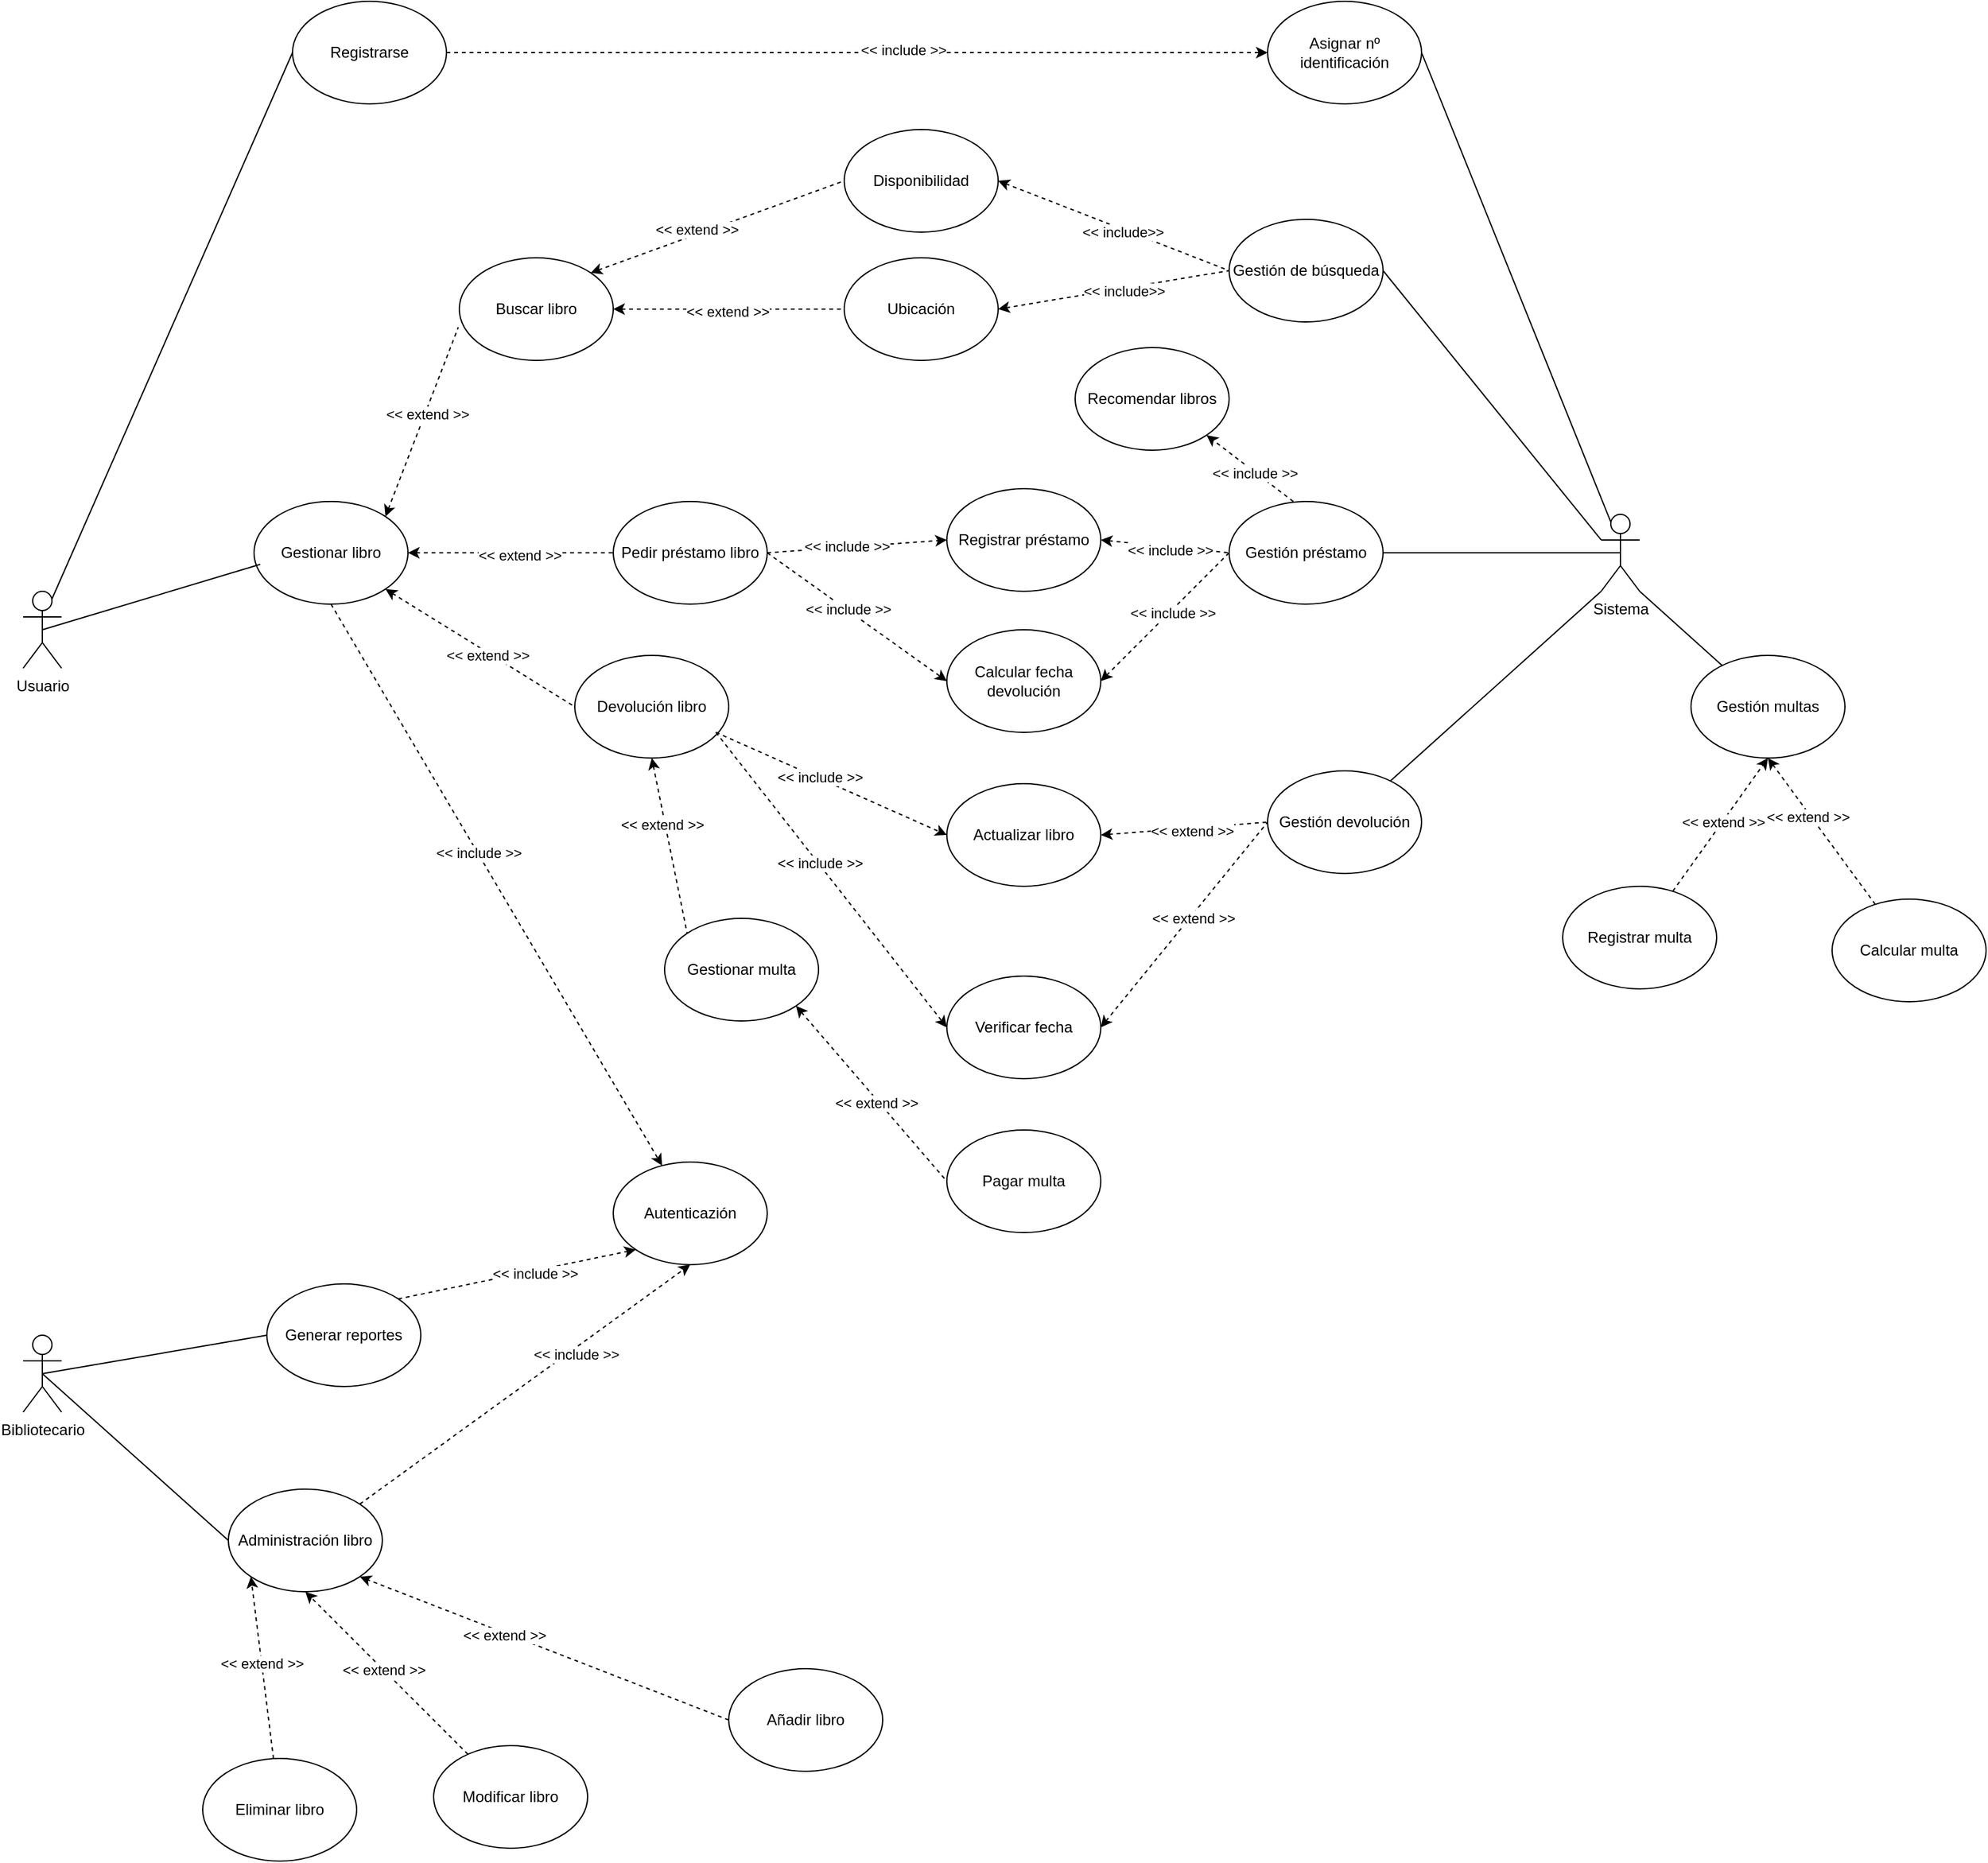 <mxfile version="25.0.2">
  <diagram name="Página-1" id="cUuC6Gz3O_HACW127Klm">
    <mxGraphModel dx="1912" dy="2348" grid="1" gridSize="10" guides="1" tooltips="1" connect="1" arrows="1" fold="1" page="1" pageScale="1" pageWidth="827" pageHeight="1169" math="0" shadow="0">
      <root>
        <mxCell id="0" />
        <mxCell id="1" parent="0" />
        <mxCell id="R5uc6-CQnrBGBFZ5KooZ-49" style="rounded=0;orthogonalLoop=1;jettySize=auto;html=1;exitX=0.75;exitY=0.1;exitDx=0;exitDy=0;exitPerimeter=0;entryX=0;entryY=0.5;entryDx=0;entryDy=0;endArrow=none;endFill=0;" parent="1" source="RJvG36Jgqyz68Tepp9Q1-1" target="R5uc6-CQnrBGBFZ5KooZ-47" edge="1">
          <mxGeometry relative="1" as="geometry" />
        </mxCell>
        <mxCell id="RJvG36Jgqyz68Tepp9Q1-1" value="Usuario" style="shape=umlActor;verticalLabelPosition=bottom;verticalAlign=top;html=1;outlineConnect=0;" parent="1" vertex="1">
          <mxGeometry x="50" y="140" width="30" height="60" as="geometry" />
        </mxCell>
        <mxCell id="RJvG36Jgqyz68Tepp9Q1-2" value="Autenticazión" style="ellipse;whiteSpace=wrap;html=1;" parent="1" vertex="1">
          <mxGeometry x="510" y="585" width="120" height="80" as="geometry" />
        </mxCell>
        <mxCell id="t33CJA8208JYHmQ1H5E5-12" style="rounded=0;orthogonalLoop=1;jettySize=auto;html=1;exitX=0.5;exitY=1;exitDx=0;exitDy=0;dashed=1;" parent="1" source="t33CJA8208JYHmQ1H5E5-1" target="RJvG36Jgqyz68Tepp9Q1-2" edge="1">
          <mxGeometry relative="1" as="geometry" />
        </mxCell>
        <mxCell id="t33CJA8208JYHmQ1H5E5-13" value="&amp;lt;&amp;lt; include &amp;gt;&amp;gt;" style="edgeLabel;html=1;align=center;verticalAlign=middle;resizable=0;points=[];" parent="t33CJA8208JYHmQ1H5E5-12" vertex="1" connectable="0">
          <mxGeometry x="-0.114" y="1" relative="1" as="geometry">
            <mxPoint as="offset" />
          </mxGeometry>
        </mxCell>
        <mxCell id="t33CJA8208JYHmQ1H5E5-1" value="Gestionar libro" style="ellipse;whiteSpace=wrap;html=1;" parent="1" vertex="1">
          <mxGeometry x="230" y="70" width="120" height="80" as="geometry" />
        </mxCell>
        <mxCell id="R5uc6-CQnrBGBFZ5KooZ-57" style="rounded=0;orthogonalLoop=1;jettySize=auto;html=1;exitX=1;exitY=0;exitDx=0;exitDy=0;entryX=0;entryY=0.5;entryDx=0;entryDy=0;dashed=1;endArrow=none;endFill=0;startArrow=classic;startFill=1;" parent="1" source="t33CJA8208JYHmQ1H5E5-2" target="R5uc6-CQnrBGBFZ5KooZ-55" edge="1">
          <mxGeometry relative="1" as="geometry" />
        </mxCell>
        <mxCell id="R5uc6-CQnrBGBFZ5KooZ-60" value="&amp;lt;&amp;lt; extend &amp;gt;&amp;gt;" style="edgeLabel;html=1;align=center;verticalAlign=middle;resizable=0;points=[];" parent="R5uc6-CQnrBGBFZ5KooZ-57" vertex="1" connectable="0">
          <mxGeometry x="-0.147" y="4" relative="1" as="geometry">
            <mxPoint as="offset" />
          </mxGeometry>
        </mxCell>
        <mxCell id="R5uc6-CQnrBGBFZ5KooZ-58" style="rounded=0;orthogonalLoop=1;jettySize=auto;html=1;exitX=1;exitY=0.5;exitDx=0;exitDy=0;entryX=0;entryY=0.5;entryDx=0;entryDy=0;startArrow=classic;startFill=1;endArrow=none;endFill=0;dashed=1;" parent="1" source="t33CJA8208JYHmQ1H5E5-2" target="R5uc6-CQnrBGBFZ5KooZ-56" edge="1">
          <mxGeometry relative="1" as="geometry" />
        </mxCell>
        <mxCell id="R5uc6-CQnrBGBFZ5KooZ-59" value="&amp;lt;&amp;lt; extend &amp;gt;&amp;gt;" style="edgeLabel;html=1;align=center;verticalAlign=middle;resizable=0;points=[];" parent="R5uc6-CQnrBGBFZ5KooZ-58" vertex="1" connectable="0">
          <mxGeometry x="-0.018" y="-2" relative="1" as="geometry">
            <mxPoint as="offset" />
          </mxGeometry>
        </mxCell>
        <mxCell id="t33CJA8208JYHmQ1H5E5-2" value="Buscar libro" style="ellipse;whiteSpace=wrap;html=1;" parent="1" vertex="1">
          <mxGeometry x="390" y="-120" width="120" height="80" as="geometry" />
        </mxCell>
        <mxCell id="t33CJA8208JYHmQ1H5E5-3" value="Pedir préstamo libro" style="ellipse;whiteSpace=wrap;html=1;" parent="1" vertex="1">
          <mxGeometry x="510" y="70" width="120" height="80" as="geometry" />
        </mxCell>
        <mxCell id="Hn9pBRJLNFqxEXgLAd93-1" style="rounded=0;orthogonalLoop=1;jettySize=auto;html=1;exitX=0.5;exitY=1;exitDx=0;exitDy=0;entryX=0;entryY=0;entryDx=0;entryDy=0;dashed=1;endArrow=none;endFill=0;startArrow=classic;startFill=1;" parent="1" source="t33CJA8208JYHmQ1H5E5-4" target="t33CJA8208JYHmQ1H5E5-41" edge="1">
          <mxGeometry relative="1" as="geometry" />
        </mxCell>
        <mxCell id="Hn9pBRJLNFqxEXgLAd93-2" value="&amp;lt;&amp;lt; extend &amp;gt;&amp;gt;" style="edgeLabel;html=1;align=center;verticalAlign=middle;resizable=0;points=[];" parent="Hn9pBRJLNFqxEXgLAd93-1" vertex="1" connectable="0">
          <mxGeometry x="-0.246" y="-3" relative="1" as="geometry">
            <mxPoint as="offset" />
          </mxGeometry>
        </mxCell>
        <mxCell id="t33CJA8208JYHmQ1H5E5-4" value="Devolución libro" style="ellipse;whiteSpace=wrap;html=1;" parent="1" vertex="1">
          <mxGeometry x="480" y="190" width="120" height="80" as="geometry" />
        </mxCell>
        <mxCell id="t33CJA8208JYHmQ1H5E5-5" value="Registrar préstamo" style="ellipse;whiteSpace=wrap;html=1;" parent="1" vertex="1">
          <mxGeometry x="770" y="60" width="120" height="80" as="geometry" />
        </mxCell>
        <mxCell id="t33CJA8208JYHmQ1H5E5-6" value="Calcular fecha devolución" style="ellipse;whiteSpace=wrap;html=1;" parent="1" vertex="1">
          <mxGeometry x="770" y="170" width="120" height="80" as="geometry" />
        </mxCell>
        <mxCell id="R5uc6-CQnrBGBFZ5KooZ-52" style="rounded=0;orthogonalLoop=1;jettySize=auto;html=1;exitX=0.25;exitY=0.1;exitDx=0;exitDy=0;exitPerimeter=0;entryX=1;entryY=0.5;entryDx=0;entryDy=0;endArrow=none;endFill=0;" parent="1" source="t33CJA8208JYHmQ1H5E5-8" target="R5uc6-CQnrBGBFZ5KooZ-48" edge="1">
          <mxGeometry relative="1" as="geometry" />
        </mxCell>
        <mxCell id="R5uc6-CQnrBGBFZ5KooZ-53" style="rounded=0;orthogonalLoop=1;jettySize=auto;html=1;exitX=0;exitY=0.333;exitDx=0;exitDy=0;exitPerimeter=0;endArrow=none;endFill=0;entryX=1;entryY=0.5;entryDx=0;entryDy=0;" parent="1" source="t33CJA8208JYHmQ1H5E5-8" target="R5uc6-CQnrBGBFZ5KooZ-54" edge="1">
          <mxGeometry relative="1" as="geometry">
            <mxPoint x="960" y="-50" as="targetPoint" />
          </mxGeometry>
        </mxCell>
        <mxCell id="t33CJA8208JYHmQ1H5E5-8" value="Sistema" style="shape=umlActor;verticalLabelPosition=bottom;verticalAlign=top;html=1;outlineConnect=0;" parent="1" vertex="1">
          <mxGeometry x="1280" y="80" width="30" height="60" as="geometry" />
        </mxCell>
        <mxCell id="t33CJA8208JYHmQ1H5E5-9" value="Gestión préstamo" style="ellipse;whiteSpace=wrap;html=1;" parent="1" vertex="1">
          <mxGeometry x="990" y="70" width="120" height="80" as="geometry" />
        </mxCell>
        <mxCell id="t33CJA8208JYHmQ1H5E5-10" style="edgeStyle=orthogonalEdgeStyle;rounded=0;orthogonalLoop=1;jettySize=auto;html=1;entryX=0.5;entryY=0.5;entryDx=0;entryDy=0;entryPerimeter=0;endArrow=none;endFill=0;" parent="1" source="t33CJA8208JYHmQ1H5E5-9" target="t33CJA8208JYHmQ1H5E5-8" edge="1">
          <mxGeometry relative="1" as="geometry" />
        </mxCell>
        <mxCell id="t33CJA8208JYHmQ1H5E5-11" style="rounded=0;orthogonalLoop=1;jettySize=auto;html=1;exitX=0.5;exitY=0.5;exitDx=0;exitDy=0;exitPerimeter=0;entryX=0.04;entryY=0.613;entryDx=0;entryDy=0;entryPerimeter=0;endArrow=none;endFill=0;" parent="1" source="RJvG36Jgqyz68Tepp9Q1-1" target="t33CJA8208JYHmQ1H5E5-1" edge="1">
          <mxGeometry relative="1" as="geometry" />
        </mxCell>
        <mxCell id="t33CJA8208JYHmQ1H5E5-14" style="rounded=0;orthogonalLoop=1;jettySize=auto;html=1;exitX=1;exitY=0;exitDx=0;exitDy=0;entryX=-0.007;entryY=0.678;entryDx=0;entryDy=0;entryPerimeter=0;dashed=1;startArrow=classic;startFill=1;endArrow=none;endFill=0;" parent="1" source="t33CJA8208JYHmQ1H5E5-1" target="t33CJA8208JYHmQ1H5E5-2" edge="1">
          <mxGeometry relative="1" as="geometry" />
        </mxCell>
        <mxCell id="t33CJA8208JYHmQ1H5E5-15" value="&amp;lt;&amp;lt; extend &amp;gt;&amp;gt;" style="edgeLabel;html=1;align=center;verticalAlign=middle;resizable=0;points=[];" parent="t33CJA8208JYHmQ1H5E5-14" vertex="1" connectable="0">
          <mxGeometry x="0.087" y="-2" relative="1" as="geometry">
            <mxPoint as="offset" />
          </mxGeometry>
        </mxCell>
        <mxCell id="t33CJA8208JYHmQ1H5E5-16" style="rounded=0;orthogonalLoop=1;jettySize=auto;html=1;exitX=1;exitY=0.5;exitDx=0;exitDy=0;entryX=0;entryY=0.5;entryDx=0;entryDy=0;dashed=1;startArrow=classic;startFill=1;endArrow=none;endFill=0;" parent="1" source="t33CJA8208JYHmQ1H5E5-1" target="t33CJA8208JYHmQ1H5E5-3" edge="1">
          <mxGeometry relative="1" as="geometry">
            <mxPoint x="360" y="118" as="sourcePoint" />
            <mxPoint x="497" y="50" as="targetPoint" />
          </mxGeometry>
        </mxCell>
        <mxCell id="t33CJA8208JYHmQ1H5E5-17" value="&amp;lt;&amp;lt; extend &amp;gt;&amp;gt;" style="edgeLabel;html=1;align=center;verticalAlign=middle;resizable=0;points=[];" parent="t33CJA8208JYHmQ1H5E5-16" vertex="1" connectable="0">
          <mxGeometry x="0.087" y="-2" relative="1" as="geometry">
            <mxPoint as="offset" />
          </mxGeometry>
        </mxCell>
        <mxCell id="t33CJA8208JYHmQ1H5E5-18" style="rounded=0;orthogonalLoop=1;jettySize=auto;html=1;exitX=1;exitY=1;exitDx=0;exitDy=0;entryX=0;entryY=0.5;entryDx=0;entryDy=0;dashed=1;startArrow=classic;startFill=1;endArrow=none;endFill=0;" parent="1" source="t33CJA8208JYHmQ1H5E5-1" target="t33CJA8208JYHmQ1H5E5-4" edge="1">
          <mxGeometry relative="1" as="geometry">
            <mxPoint x="360" y="180" as="sourcePoint" />
            <mxPoint x="497" y="112" as="targetPoint" />
          </mxGeometry>
        </mxCell>
        <mxCell id="t33CJA8208JYHmQ1H5E5-19" value="&amp;lt;&amp;lt; extend &amp;gt;&amp;gt;" style="edgeLabel;html=1;align=center;verticalAlign=middle;resizable=0;points=[];" parent="t33CJA8208JYHmQ1H5E5-18" vertex="1" connectable="0">
          <mxGeometry x="0.087" y="-2" relative="1" as="geometry">
            <mxPoint as="offset" />
          </mxGeometry>
        </mxCell>
        <mxCell id="t33CJA8208JYHmQ1H5E5-20" style="rounded=0;orthogonalLoop=1;jettySize=auto;html=1;exitX=1;exitY=0.5;exitDx=0;exitDy=0;dashed=1;entryX=0;entryY=0.5;entryDx=0;entryDy=0;" parent="1" source="t33CJA8208JYHmQ1H5E5-3" target="t33CJA8208JYHmQ1H5E5-5" edge="1">
          <mxGeometry relative="1" as="geometry">
            <mxPoint x="730" y="110" as="sourcePoint" />
            <mxPoint x="762" y="270" as="targetPoint" />
          </mxGeometry>
        </mxCell>
        <mxCell id="t33CJA8208JYHmQ1H5E5-21" value="&amp;lt;&amp;lt; include &amp;gt;&amp;gt;" style="edgeLabel;html=1;align=center;verticalAlign=middle;resizable=0;points=[];" parent="t33CJA8208JYHmQ1H5E5-20" vertex="1" connectable="0">
          <mxGeometry x="-0.114" y="1" relative="1" as="geometry">
            <mxPoint as="offset" />
          </mxGeometry>
        </mxCell>
        <mxCell id="t33CJA8208JYHmQ1H5E5-22" style="rounded=0;orthogonalLoop=1;jettySize=auto;html=1;exitX=1;exitY=0.5;exitDx=0;exitDy=0;dashed=1;entryX=0;entryY=0.5;entryDx=0;entryDy=0;" parent="1" source="t33CJA8208JYHmQ1H5E5-3" target="t33CJA8208JYHmQ1H5E5-6" edge="1">
          <mxGeometry relative="1" as="geometry">
            <mxPoint x="680" y="150" as="sourcePoint" />
            <mxPoint x="712" y="310" as="targetPoint" />
          </mxGeometry>
        </mxCell>
        <mxCell id="t33CJA8208JYHmQ1H5E5-23" value="&amp;lt;&amp;lt; include &amp;gt;&amp;gt;" style="edgeLabel;html=1;align=center;verticalAlign=middle;resizable=0;points=[];" parent="t33CJA8208JYHmQ1H5E5-22" vertex="1" connectable="0">
          <mxGeometry x="-0.114" y="1" relative="1" as="geometry">
            <mxPoint as="offset" />
          </mxGeometry>
        </mxCell>
        <mxCell id="t33CJA8208JYHmQ1H5E5-24" style="rounded=0;orthogonalLoop=1;jettySize=auto;html=1;exitX=1;exitY=0.5;exitDx=0;exitDy=0;entryX=0;entryY=0.5;entryDx=0;entryDy=0;dashed=1;startArrow=classic;startFill=1;endArrow=none;endFill=0;" parent="1" source="t33CJA8208JYHmQ1H5E5-5" target="t33CJA8208JYHmQ1H5E5-9" edge="1">
          <mxGeometry relative="1" as="geometry">
            <mxPoint x="930" y="220" as="sourcePoint" />
            <mxPoint x="1090" y="220" as="targetPoint" />
          </mxGeometry>
        </mxCell>
        <mxCell id="t33CJA8208JYHmQ1H5E5-25" value="&amp;lt;&amp;lt; include &amp;gt;&amp;gt;" style="edgeLabel;html=1;align=center;verticalAlign=middle;resizable=0;points=[];" parent="t33CJA8208JYHmQ1H5E5-24" vertex="1" connectable="0">
          <mxGeometry x="0.087" y="-2" relative="1" as="geometry">
            <mxPoint as="offset" />
          </mxGeometry>
        </mxCell>
        <mxCell id="t33CJA8208JYHmQ1H5E5-26" style="rounded=0;orthogonalLoop=1;jettySize=auto;html=1;exitX=1;exitY=0.5;exitDx=0;exitDy=0;entryX=0;entryY=0.5;entryDx=0;entryDy=0;dashed=1;startArrow=classic;startFill=1;endArrow=none;endFill=0;" parent="1" source="t33CJA8208JYHmQ1H5E5-6" target="t33CJA8208JYHmQ1H5E5-9" edge="1">
          <mxGeometry relative="1" as="geometry">
            <mxPoint x="930" y="229.5" as="sourcePoint" />
            <mxPoint x="1090" y="229.5" as="targetPoint" />
          </mxGeometry>
        </mxCell>
        <mxCell id="t33CJA8208JYHmQ1H5E5-27" value="&amp;lt;&amp;lt; include &amp;gt;&amp;gt;" style="edgeLabel;html=1;align=center;verticalAlign=middle;resizable=0;points=[];" parent="t33CJA8208JYHmQ1H5E5-26" vertex="1" connectable="0">
          <mxGeometry x="0.087" y="-2" relative="1" as="geometry">
            <mxPoint as="offset" />
          </mxGeometry>
        </mxCell>
        <mxCell id="t33CJA8208JYHmQ1H5E5-28" value="Actualizar libro" style="ellipse;whiteSpace=wrap;html=1;" parent="1" vertex="1">
          <mxGeometry x="770" y="290" width="120" height="80" as="geometry" />
        </mxCell>
        <mxCell id="t33CJA8208JYHmQ1H5E5-29" value="Verificar fecha" style="ellipse;whiteSpace=wrap;html=1;" parent="1" vertex="1">
          <mxGeometry x="770" y="440" width="120" height="80" as="geometry" />
        </mxCell>
        <mxCell id="t33CJA8208JYHmQ1H5E5-30" style="rounded=0;orthogonalLoop=1;jettySize=auto;html=1;exitX=1;exitY=0.5;exitDx=0;exitDy=0;dashed=1;entryX=0;entryY=0.5;entryDx=0;entryDy=0;" parent="1" target="t33CJA8208JYHmQ1H5E5-28" edge="1">
          <mxGeometry relative="1" as="geometry">
            <mxPoint x="590" y="250" as="sourcePoint" />
            <mxPoint x="762" y="525" as="targetPoint" />
          </mxGeometry>
        </mxCell>
        <mxCell id="t33CJA8208JYHmQ1H5E5-31" value="&amp;lt;&amp;lt; include &amp;gt;&amp;gt;" style="edgeLabel;html=1;align=center;verticalAlign=middle;resizable=0;points=[];" parent="t33CJA8208JYHmQ1H5E5-30" vertex="1" connectable="0">
          <mxGeometry x="-0.114" y="1" relative="1" as="geometry">
            <mxPoint as="offset" />
          </mxGeometry>
        </mxCell>
        <mxCell id="t33CJA8208JYHmQ1H5E5-32" style="rounded=0;orthogonalLoop=1;jettySize=auto;html=1;dashed=1;entryX=0;entryY=0.5;entryDx=0;entryDy=0;exitX=1;exitY=0.5;exitDx=0;exitDy=0;" parent="1" target="t33CJA8208JYHmQ1H5E5-29" edge="1">
          <mxGeometry relative="1" as="geometry">
            <mxPoint x="590" y="250" as="sourcePoint" />
            <mxPoint x="712" y="565" as="targetPoint" />
          </mxGeometry>
        </mxCell>
        <mxCell id="t33CJA8208JYHmQ1H5E5-33" value="&amp;lt;&amp;lt; include &amp;gt;&amp;gt;" style="edgeLabel;html=1;align=center;verticalAlign=middle;resizable=0;points=[];" parent="t33CJA8208JYHmQ1H5E5-32" vertex="1" connectable="0">
          <mxGeometry x="-0.114" y="1" relative="1" as="geometry">
            <mxPoint as="offset" />
          </mxGeometry>
        </mxCell>
        <mxCell id="t33CJA8208JYHmQ1H5E5-34" value="Gestión devolución" style="ellipse;whiteSpace=wrap;html=1;" parent="1" vertex="1">
          <mxGeometry x="1020" y="280" width="120" height="80" as="geometry" />
        </mxCell>
        <mxCell id="t33CJA8208JYHmQ1H5E5-35" style="rounded=0;orthogonalLoop=1;jettySize=auto;html=1;entryX=0;entryY=1;entryDx=0;entryDy=0;entryPerimeter=0;endArrow=none;endFill=0;" parent="1" source="t33CJA8208JYHmQ1H5E5-34" target="t33CJA8208JYHmQ1H5E5-8" edge="1">
          <mxGeometry relative="1" as="geometry">
            <mxPoint x="1246" y="370" as="targetPoint" />
          </mxGeometry>
        </mxCell>
        <mxCell id="t33CJA8208JYHmQ1H5E5-36" style="rounded=0;orthogonalLoop=1;jettySize=auto;html=1;exitX=1;exitY=0.5;exitDx=0;exitDy=0;entryX=0;entryY=0.5;entryDx=0;entryDy=0;dashed=1;startArrow=classic;startFill=1;endArrow=none;endFill=0;" parent="1" source="t33CJA8208JYHmQ1H5E5-28" target="t33CJA8208JYHmQ1H5E5-34" edge="1">
          <mxGeometry relative="1" as="geometry">
            <mxPoint x="910" y="310" as="sourcePoint" />
            <mxPoint x="1110" y="480" as="targetPoint" />
          </mxGeometry>
        </mxCell>
        <mxCell id="t33CJA8208JYHmQ1H5E5-37" value="&amp;lt;&amp;lt; extend &amp;gt;&amp;gt;" style="edgeLabel;html=1;align=center;verticalAlign=middle;resizable=0;points=[];" parent="t33CJA8208JYHmQ1H5E5-36" vertex="1" connectable="0">
          <mxGeometry x="0.087" y="-2" relative="1" as="geometry">
            <mxPoint as="offset" />
          </mxGeometry>
        </mxCell>
        <mxCell id="t33CJA8208JYHmQ1H5E5-38" style="rounded=0;orthogonalLoop=1;jettySize=auto;html=1;exitX=1;exitY=0.5;exitDx=0;exitDy=0;entryX=0;entryY=0.5;entryDx=0;entryDy=0;dashed=1;startArrow=classic;startFill=1;endArrow=none;endFill=0;" parent="1" source="t33CJA8208JYHmQ1H5E5-29" target="t33CJA8208JYHmQ1H5E5-34" edge="1">
          <mxGeometry relative="1" as="geometry">
            <mxPoint x="910" y="440" as="sourcePoint" />
            <mxPoint x="1110" y="489.5" as="targetPoint" />
          </mxGeometry>
        </mxCell>
        <mxCell id="t33CJA8208JYHmQ1H5E5-39" value="&amp;lt;&amp;lt; extend &amp;gt;&amp;gt;" style="edgeLabel;html=1;align=center;verticalAlign=middle;resizable=0;points=[];" parent="t33CJA8208JYHmQ1H5E5-38" vertex="1" connectable="0">
          <mxGeometry x="0.087" y="-2" relative="1" as="geometry">
            <mxPoint as="offset" />
          </mxGeometry>
        </mxCell>
        <mxCell id="t33CJA8208JYHmQ1H5E5-41" value="Gestionar multa" style="ellipse;whiteSpace=wrap;html=1;" parent="1" vertex="1">
          <mxGeometry x="550" y="395" width="120" height="80" as="geometry" />
        </mxCell>
        <mxCell id="t33CJA8208JYHmQ1H5E5-45" value="Gestión multas" style="ellipse;whiteSpace=wrap;html=1;" parent="1" vertex="1">
          <mxGeometry x="1350" y="190" width="120" height="80" as="geometry" />
        </mxCell>
        <mxCell id="t33CJA8208JYHmQ1H5E5-46" style="rounded=0;orthogonalLoop=1;jettySize=auto;html=1;endArrow=none;endFill=0;entryX=1;entryY=1;entryDx=0;entryDy=0;entryPerimeter=0;" parent="1" source="t33CJA8208JYHmQ1H5E5-45" target="t33CJA8208JYHmQ1H5E5-8" edge="1">
          <mxGeometry relative="1" as="geometry">
            <mxPoint x="1231" y="305" as="targetPoint" />
          </mxGeometry>
        </mxCell>
        <mxCell id="t33CJA8208JYHmQ1H5E5-50" style="rounded=0;orthogonalLoop=1;jettySize=auto;html=1;entryX=0.5;entryY=1;entryDx=0;entryDy=0;dashed=1;" parent="1" source="t33CJA8208JYHmQ1H5E5-47" target="t33CJA8208JYHmQ1H5E5-45" edge="1">
          <mxGeometry relative="1" as="geometry" />
        </mxCell>
        <mxCell id="R5uc6-CQnrBGBFZ5KooZ-5" value="&lt;span style=&quot;color: rgba(0, 0, 0, 0); font-family: monospace; font-size: 0px; text-align: start; background-color: rgb(27, 29, 30);&quot;&gt;%3CmxGraphModel%3E%3Croot%3E%3CmxCell%20id%3D%220%22%2F%3E%3CmxCell%20id%3D%221%22%20parent%3D%220%22%2F%3E%3CmxCell%20id%3D%222%22%20value%3D%22%26amp%3Blt%3B%26amp%3Blt%3B%20extend%20%26amp%3Bgt%3B%26amp%3Bgt%3B%22%20style%3D%22edgeLabel%3Bhtml%3D1%3Balign%3Dcenter%3BverticalAlign%3Dmiddle%3Bresizable%3D0%3Bpoints%3D%5B%5D%3B%22%20vertex%3D%221%22%20connectable%3D%220%22%20parent%3D%221%22%3E%3CmxGeometry%20x%3D%22425.436%22%20y%3D%22556.789%22%20as%3D%22geometry%22%2F%3E%3C%2FmxCell%3E%3C%2Froot%3E%3C%2FmxGraphModel%3E&lt;/span&gt;" style="edgeLabel;html=1;align=center;verticalAlign=middle;resizable=0;points=[];" parent="t33CJA8208JYHmQ1H5E5-50" vertex="1" connectable="0">
          <mxGeometry x="-0.053" relative="1" as="geometry">
            <mxPoint as="offset" />
          </mxGeometry>
        </mxCell>
        <mxCell id="R5uc6-CQnrBGBFZ5KooZ-6" value="&amp;lt;&amp;lt; extend &amp;gt;&amp;gt;" style="edgeLabel;html=1;align=center;verticalAlign=middle;resizable=0;points=[];" parent="t33CJA8208JYHmQ1H5E5-50" vertex="1" connectable="0">
          <mxGeometry x="0.045" relative="1" as="geometry">
            <mxPoint as="offset" />
          </mxGeometry>
        </mxCell>
        <mxCell id="t33CJA8208JYHmQ1H5E5-47" value="Registrar multa" style="ellipse;whiteSpace=wrap;html=1;" parent="1" vertex="1">
          <mxGeometry x="1250" y="370" width="120" height="80" as="geometry" />
        </mxCell>
        <mxCell id="t33CJA8208JYHmQ1H5E5-49" style="rounded=0;orthogonalLoop=1;jettySize=auto;html=1;entryX=0.5;entryY=1;entryDx=0;entryDy=0;dashed=1;" parent="1" source="t33CJA8208JYHmQ1H5E5-48" target="t33CJA8208JYHmQ1H5E5-45" edge="1">
          <mxGeometry relative="1" as="geometry" />
        </mxCell>
        <mxCell id="R5uc6-CQnrBGBFZ5KooZ-7" value="&amp;lt;&amp;lt; extend &amp;gt;&amp;gt;" style="edgeLabel;html=1;align=center;verticalAlign=middle;resizable=0;points=[];" parent="t33CJA8208JYHmQ1H5E5-49" vertex="1" connectable="0">
          <mxGeometry x="0.214" y="2" relative="1" as="geometry">
            <mxPoint as="offset" />
          </mxGeometry>
        </mxCell>
        <mxCell id="t33CJA8208JYHmQ1H5E5-48" value="Calcular multa" style="ellipse;whiteSpace=wrap;html=1;" parent="1" vertex="1">
          <mxGeometry x="1460" y="380" width="120" height="80" as="geometry" />
        </mxCell>
        <mxCell id="R5uc6-CQnrBGBFZ5KooZ-2" value="Pagar multa" style="ellipse;whiteSpace=wrap;html=1;" parent="1" vertex="1">
          <mxGeometry x="770" y="560" width="120" height="80" as="geometry" />
        </mxCell>
        <mxCell id="R5uc6-CQnrBGBFZ5KooZ-3" style="rounded=0;orthogonalLoop=1;jettySize=auto;html=1;exitX=1;exitY=1;exitDx=0;exitDy=0;entryX=0;entryY=0.5;entryDx=0;entryDy=0;dashed=1;startArrow=classic;startFill=1;endArrow=none;endFill=0;" parent="1" source="t33CJA8208JYHmQ1H5E5-41" target="R5uc6-CQnrBGBFZ5KooZ-2" edge="1">
          <mxGeometry relative="1" as="geometry">
            <mxPoint x="380" y="413" as="sourcePoint" />
            <mxPoint x="528" y="505" as="targetPoint" />
          </mxGeometry>
        </mxCell>
        <mxCell id="R5uc6-CQnrBGBFZ5KooZ-4" value="&amp;lt;&amp;lt; extend &amp;gt;&amp;gt;" style="edgeLabel;html=1;align=center;verticalAlign=middle;resizable=0;points=[];" parent="R5uc6-CQnrBGBFZ5KooZ-3" vertex="1" connectable="0">
          <mxGeometry x="0.087" y="-2" relative="1" as="geometry">
            <mxPoint as="offset" />
          </mxGeometry>
        </mxCell>
        <mxCell id="R5uc6-CQnrBGBFZ5KooZ-39" style="rounded=0;orthogonalLoop=1;jettySize=auto;html=1;exitX=0.5;exitY=0.5;exitDx=0;exitDy=0;exitPerimeter=0;entryX=0;entryY=0.5;entryDx=0;entryDy=0;endArrow=none;endFill=0;" parent="1" source="R5uc6-CQnrBGBFZ5KooZ-24" target="R5uc6-CQnrBGBFZ5KooZ-27" edge="1">
          <mxGeometry relative="1" as="geometry" />
        </mxCell>
        <mxCell id="R5uc6-CQnrBGBFZ5KooZ-41" style="rounded=0;orthogonalLoop=1;jettySize=auto;html=1;exitX=0.5;exitY=0.5;exitDx=0;exitDy=0;exitPerimeter=0;entryX=0;entryY=0.5;entryDx=0;entryDy=0;endArrow=none;endFill=0;" parent="1" source="R5uc6-CQnrBGBFZ5KooZ-24" target="R5uc6-CQnrBGBFZ5KooZ-40" edge="1">
          <mxGeometry relative="1" as="geometry" />
        </mxCell>
        <mxCell id="R5uc6-CQnrBGBFZ5KooZ-24" value="Bibliotecario" style="shape=umlActor;verticalLabelPosition=bottom;verticalAlign=top;html=1;" parent="1" vertex="1">
          <mxGeometry x="50" y="720" width="30" height="60" as="geometry" />
        </mxCell>
        <mxCell id="R5uc6-CQnrBGBFZ5KooZ-43" style="rounded=0;orthogonalLoop=1;jettySize=auto;html=1;exitX=1;exitY=0;exitDx=0;exitDy=0;entryX=0.5;entryY=1;entryDx=0;entryDy=0;dashed=1;" parent="1" source="R5uc6-CQnrBGBFZ5KooZ-27" target="RJvG36Jgqyz68Tepp9Q1-2" edge="1">
          <mxGeometry relative="1" as="geometry" />
        </mxCell>
        <mxCell id="R5uc6-CQnrBGBFZ5KooZ-46" value="&amp;lt;&amp;lt; include &amp;gt;&amp;gt;" style="edgeLabel;html=1;align=center;verticalAlign=middle;resizable=0;points=[];" parent="R5uc6-CQnrBGBFZ5KooZ-43" vertex="1" connectable="0">
          <mxGeometry x="0.286" y="-4" relative="1" as="geometry">
            <mxPoint as="offset" />
          </mxGeometry>
        </mxCell>
        <mxCell id="R5uc6-CQnrBGBFZ5KooZ-27" value="Administración libro" style="ellipse;whiteSpace=wrap;html=1;" parent="1" vertex="1">
          <mxGeometry x="210" y="840" width="120" height="80" as="geometry" />
        </mxCell>
        <mxCell id="R5uc6-CQnrBGBFZ5KooZ-28" style="rounded=0;orthogonalLoop=1;jettySize=auto;html=1;entryX=0.5;entryY=1;entryDx=0;entryDy=0;dashed=1;" parent="1" source="R5uc6-CQnrBGBFZ5KooZ-31" target="R5uc6-CQnrBGBFZ5KooZ-27" edge="1">
          <mxGeometry relative="1" as="geometry">
            <mxPoint x="232" y="808" as="targetPoint" />
          </mxGeometry>
        </mxCell>
        <mxCell id="R5uc6-CQnrBGBFZ5KooZ-29" value="&lt;span style=&quot;color: rgba(0, 0, 0, 0); font-family: monospace; font-size: 0px; text-align: start; background-color: rgb(27, 29, 30);&quot;&gt;%3CmxGraphModel%3E%3Croot%3E%3CmxCell%20id%3D%220%22%2F%3E%3CmxCell%20id%3D%221%22%20parent%3D%220%22%2F%3E%3CmxCell%20id%3D%222%22%20value%3D%22%26amp%3Blt%3B%26amp%3Blt%3B%20extend%20%26amp%3Bgt%3B%26amp%3Bgt%3B%22%20style%3D%22edgeLabel%3Bhtml%3D1%3Balign%3Dcenter%3BverticalAlign%3Dmiddle%3Bresizable%3D0%3Bpoints%3D%5B%5D%3B%22%20vertex%3D%221%22%20connectable%3D%220%22%20parent%3D%221%22%3E%3CmxGeometry%20x%3D%22425.436%22%20y%3D%22556.789%22%20as%3D%22geometry%22%2F%3E%3C%2FmxCell%3E%3C%2Froot%3E%3C%2FmxGraphModel%3E&lt;/span&gt;" style="edgeLabel;html=1;align=center;verticalAlign=middle;resizable=0;points=[];" parent="R5uc6-CQnrBGBFZ5KooZ-28" vertex="1" connectable="0">
          <mxGeometry x="-0.053" relative="1" as="geometry">
            <mxPoint as="offset" />
          </mxGeometry>
        </mxCell>
        <mxCell id="R5uc6-CQnrBGBFZ5KooZ-30" value="&amp;lt;&amp;lt; extend &amp;gt;&amp;gt;" style="edgeLabel;html=1;align=center;verticalAlign=middle;resizable=0;points=[];" parent="R5uc6-CQnrBGBFZ5KooZ-28" vertex="1" connectable="0">
          <mxGeometry x="0.045" relative="1" as="geometry">
            <mxPoint as="offset" />
          </mxGeometry>
        </mxCell>
        <mxCell id="R5uc6-CQnrBGBFZ5KooZ-31" value="Modificar libro" style="ellipse;whiteSpace=wrap;html=1;" parent="1" vertex="1">
          <mxGeometry x="370" y="1040" width="120" height="80" as="geometry" />
        </mxCell>
        <mxCell id="R5uc6-CQnrBGBFZ5KooZ-32" style="rounded=0;orthogonalLoop=1;jettySize=auto;html=1;dashed=1;entryX=1;entryY=1;entryDx=0;entryDy=0;exitX=0;exitY=0.5;exitDx=0;exitDy=0;" parent="1" source="R5uc6-CQnrBGBFZ5KooZ-34" target="R5uc6-CQnrBGBFZ5KooZ-27" edge="1">
          <mxGeometry relative="1" as="geometry">
            <mxPoint x="340" y="770" as="targetPoint" />
            <mxPoint x="438.255" y="829.752" as="sourcePoint" />
          </mxGeometry>
        </mxCell>
        <mxCell id="R5uc6-CQnrBGBFZ5KooZ-33" value="&amp;lt;&amp;lt; extend &amp;gt;&amp;gt;" style="edgeLabel;html=1;align=center;verticalAlign=middle;resizable=0;points=[];" parent="R5uc6-CQnrBGBFZ5KooZ-32" vertex="1" connectable="0">
          <mxGeometry x="0.214" y="2" relative="1" as="geometry">
            <mxPoint as="offset" />
          </mxGeometry>
        </mxCell>
        <mxCell id="R5uc6-CQnrBGBFZ5KooZ-34" value="Añadir libro" style="ellipse;whiteSpace=wrap;html=1;" parent="1" vertex="1">
          <mxGeometry x="600" y="980" width="120" height="80" as="geometry" />
        </mxCell>
        <mxCell id="R5uc6-CQnrBGBFZ5KooZ-35" style="rounded=0;orthogonalLoop=1;jettySize=auto;html=1;entryX=0;entryY=1;entryDx=0;entryDy=0;dashed=1;" parent="1" source="R5uc6-CQnrBGBFZ5KooZ-38" target="R5uc6-CQnrBGBFZ5KooZ-27" edge="1">
          <mxGeometry relative="1" as="geometry">
            <mxPoint x="-40" y="958" as="targetPoint" />
          </mxGeometry>
        </mxCell>
        <mxCell id="R5uc6-CQnrBGBFZ5KooZ-36" value="&lt;span style=&quot;color: rgba(0, 0, 0, 0); font-family: monospace; font-size: 0px; text-align: start; background-color: rgb(27, 29, 30);&quot;&gt;%3CmxGraphModel%3E%3Croot%3E%3CmxCell%20id%3D%220%22%2F%3E%3CmxCell%20id%3D%221%22%20parent%3D%220%22%2F%3E%3CmxCell%20id%3D%222%22%20value%3D%22%26amp%3Blt%3B%26amp%3Blt%3B%20extend%20%26amp%3Bgt%3B%26amp%3Bgt%3B%22%20style%3D%22edgeLabel%3Bhtml%3D1%3Balign%3Dcenter%3BverticalAlign%3Dmiddle%3Bresizable%3D0%3Bpoints%3D%5B%5D%3B%22%20vertex%3D%221%22%20connectable%3D%220%22%20parent%3D%221%22%3E%3CmxGeometry%20x%3D%22425.436%22%20y%3D%22556.789%22%20as%3D%22geometry%22%2F%3E%3C%2FmxCell%3E%3C%2Froot%3E%3C%2FmxGraphModel%3E&lt;/span&gt;" style="edgeLabel;html=1;align=center;verticalAlign=middle;resizable=0;points=[];" parent="R5uc6-CQnrBGBFZ5KooZ-35" vertex="1" connectable="0">
          <mxGeometry x="-0.053" relative="1" as="geometry">
            <mxPoint as="offset" />
          </mxGeometry>
        </mxCell>
        <mxCell id="R5uc6-CQnrBGBFZ5KooZ-37" value="&amp;lt;&amp;lt; extend &amp;gt;&amp;gt;" style="edgeLabel;html=1;align=center;verticalAlign=middle;resizable=0;points=[];" parent="R5uc6-CQnrBGBFZ5KooZ-35" vertex="1" connectable="0">
          <mxGeometry x="0.045" relative="1" as="geometry">
            <mxPoint as="offset" />
          </mxGeometry>
        </mxCell>
        <mxCell id="R5uc6-CQnrBGBFZ5KooZ-38" value="Eliminar libro" style="ellipse;whiteSpace=wrap;html=1;" parent="1" vertex="1">
          <mxGeometry x="190" y="1050" width="120" height="80" as="geometry" />
        </mxCell>
        <mxCell id="R5uc6-CQnrBGBFZ5KooZ-42" style="rounded=0;orthogonalLoop=1;jettySize=auto;html=1;exitX=1;exitY=0;exitDx=0;exitDy=0;entryX=0;entryY=1;entryDx=0;entryDy=0;dashed=1;" parent="1" source="R5uc6-CQnrBGBFZ5KooZ-40" target="RJvG36Jgqyz68Tepp9Q1-2" edge="1">
          <mxGeometry relative="1" as="geometry" />
        </mxCell>
        <mxCell id="R5uc6-CQnrBGBFZ5KooZ-45" value="&amp;lt;&amp;lt; include &amp;gt;&amp;gt;" style="edgeLabel;html=1;align=center;verticalAlign=middle;resizable=0;points=[];" parent="R5uc6-CQnrBGBFZ5KooZ-42" vertex="1" connectable="0">
          <mxGeometry x="0.149" y="-2" relative="1" as="geometry">
            <mxPoint as="offset" />
          </mxGeometry>
        </mxCell>
        <mxCell id="R5uc6-CQnrBGBFZ5KooZ-40" value="Generar reportes" style="ellipse;whiteSpace=wrap;html=1;" parent="1" vertex="1">
          <mxGeometry x="240" y="680" width="120" height="80" as="geometry" />
        </mxCell>
        <mxCell id="R5uc6-CQnrBGBFZ5KooZ-50" style="rounded=0;orthogonalLoop=1;jettySize=auto;html=1;exitX=1;exitY=0.5;exitDx=0;exitDy=0;entryX=0;entryY=0.5;entryDx=0;entryDy=0;dashed=1;" parent="1" source="R5uc6-CQnrBGBFZ5KooZ-47" target="R5uc6-CQnrBGBFZ5KooZ-48" edge="1">
          <mxGeometry relative="1" as="geometry" />
        </mxCell>
        <mxCell id="R5uc6-CQnrBGBFZ5KooZ-51" value="&amp;lt;&amp;lt; include &amp;gt;&amp;gt;" style="edgeLabel;html=1;align=center;verticalAlign=middle;resizable=0;points=[];" parent="R5uc6-CQnrBGBFZ5KooZ-50" vertex="1" connectable="0">
          <mxGeometry x="0.113" y="2" relative="1" as="geometry">
            <mxPoint as="offset" />
          </mxGeometry>
        </mxCell>
        <mxCell id="R5uc6-CQnrBGBFZ5KooZ-47" value="Registrarse" style="ellipse;whiteSpace=wrap;html=1;" parent="1" vertex="1">
          <mxGeometry x="260" y="-320" width="120" height="80" as="geometry" />
        </mxCell>
        <mxCell id="R5uc6-CQnrBGBFZ5KooZ-48" value="Asignar nº identificación" style="ellipse;whiteSpace=wrap;html=1;" parent="1" vertex="1">
          <mxGeometry x="1020" y="-320" width="120" height="80" as="geometry" />
        </mxCell>
        <mxCell id="R5uc6-CQnrBGBFZ5KooZ-54" value="Gestión de búsqueda" style="ellipse;whiteSpace=wrap;html=1;" parent="1" vertex="1">
          <mxGeometry x="990" y="-150" width="120" height="80" as="geometry" />
        </mxCell>
        <mxCell id="R5uc6-CQnrBGBFZ5KooZ-55" value="Disponibilidad" style="ellipse;whiteSpace=wrap;html=1;" parent="1" vertex="1">
          <mxGeometry x="690" y="-220" width="120" height="80" as="geometry" />
        </mxCell>
        <mxCell id="R5uc6-CQnrBGBFZ5KooZ-56" value="Ubicación" style="ellipse;whiteSpace=wrap;html=1;" parent="1" vertex="1">
          <mxGeometry x="690" y="-120" width="120" height="80" as="geometry" />
        </mxCell>
        <mxCell id="R5uc6-CQnrBGBFZ5KooZ-61" style="rounded=0;orthogonalLoop=1;jettySize=auto;html=1;exitX=1;exitY=0.5;exitDx=0;exitDy=0;dashed=1;startArrow=classic;startFill=1;endArrow=none;endFill=0;entryX=0;entryY=0.5;entryDx=0;entryDy=0;" parent="1" source="R5uc6-CQnrBGBFZ5KooZ-55" target="R5uc6-CQnrBGBFZ5KooZ-54" edge="1">
          <mxGeometry relative="1" as="geometry">
            <mxPoint x="860" y="-170" as="sourcePoint" />
            <mxPoint x="990" y="-80" as="targetPoint" />
          </mxGeometry>
        </mxCell>
        <mxCell id="R5uc6-CQnrBGBFZ5KooZ-62" value="&amp;lt;&amp;lt; include&amp;gt;&amp;gt;" style="edgeLabel;html=1;align=center;verticalAlign=middle;resizable=0;points=[];" parent="R5uc6-CQnrBGBFZ5KooZ-61" vertex="1" connectable="0">
          <mxGeometry x="0.087" y="-2" relative="1" as="geometry">
            <mxPoint as="offset" />
          </mxGeometry>
        </mxCell>
        <mxCell id="R5uc6-CQnrBGBFZ5KooZ-63" style="rounded=0;orthogonalLoop=1;jettySize=auto;html=1;exitX=1;exitY=0.5;exitDx=0;exitDy=0;entryX=0;entryY=0.5;entryDx=0;entryDy=0;dashed=1;startArrow=classic;startFill=1;endArrow=none;endFill=0;" parent="1" source="R5uc6-CQnrBGBFZ5KooZ-56" target="R5uc6-CQnrBGBFZ5KooZ-54" edge="1">
          <mxGeometry relative="1" as="geometry">
            <mxPoint x="860" y="-40" as="sourcePoint" />
            <mxPoint x="960" y="-110" as="targetPoint" />
          </mxGeometry>
        </mxCell>
        <mxCell id="R5uc6-CQnrBGBFZ5KooZ-64" value="&amp;lt;&amp;lt; include&amp;gt;&amp;gt;" style="edgeLabel;html=1;align=center;verticalAlign=middle;resizable=0;points=[];" parent="R5uc6-CQnrBGBFZ5KooZ-63" vertex="1" connectable="0">
          <mxGeometry x="0.087" y="-2" relative="1" as="geometry">
            <mxPoint as="offset" />
          </mxGeometry>
        </mxCell>
        <mxCell id="R5uc6-CQnrBGBFZ5KooZ-67" value="Recomendar libros" style="ellipse;whiteSpace=wrap;html=1;" parent="1" vertex="1">
          <mxGeometry x="870" y="-50" width="120" height="80" as="geometry" />
        </mxCell>
        <mxCell id="R5uc6-CQnrBGBFZ5KooZ-70" style="edgeStyle=orthogonalEdgeStyle;rounded=0;orthogonalLoop=1;jettySize=auto;html=1;exitX=0.5;exitY=1;exitDx=0;exitDy=0;" parent="1" edge="1">
          <mxGeometry relative="1" as="geometry">
            <mxPoint x="1210" y="740" as="targetPoint" />
            <mxPoint x="1210" y="740" as="sourcePoint" />
          </mxGeometry>
        </mxCell>
        <mxCell id="Hn9pBRJLNFqxEXgLAd93-5" style="rounded=0;orthogonalLoop=1;jettySize=auto;html=1;exitX=0.417;exitY=0;exitDx=0;exitDy=0;dashed=1;entryX=1;entryY=1;entryDx=0;entryDy=0;exitPerimeter=0;" parent="1" source="t33CJA8208JYHmQ1H5E5-9" target="R5uc6-CQnrBGBFZ5KooZ-67" edge="1">
          <mxGeometry relative="1" as="geometry">
            <mxPoint x="960" y="40" as="sourcePoint" />
            <mxPoint x="1100" y="30" as="targetPoint" />
          </mxGeometry>
        </mxCell>
        <mxCell id="Hn9pBRJLNFqxEXgLAd93-6" value="&amp;lt;&amp;lt; include &amp;gt;&amp;gt;" style="edgeLabel;html=1;align=center;verticalAlign=middle;resizable=0;points=[];" parent="Hn9pBRJLNFqxEXgLAd93-5" vertex="1" connectable="0">
          <mxGeometry x="-0.114" y="1" relative="1" as="geometry">
            <mxPoint as="offset" />
          </mxGeometry>
        </mxCell>
      </root>
    </mxGraphModel>
  </diagram>
</mxfile>

